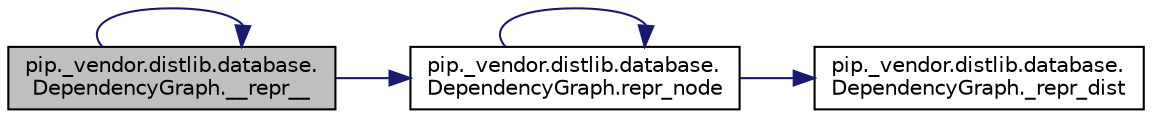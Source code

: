digraph "pip._vendor.distlib.database.DependencyGraph.__repr__"
{
 // LATEX_PDF_SIZE
  edge [fontname="Helvetica",fontsize="10",labelfontname="Helvetica",labelfontsize="10"];
  node [fontname="Helvetica",fontsize="10",shape=record];
  rankdir="LR";
  Node1 [label="pip._vendor.distlib.database.\lDependencyGraph.__repr__",height=0.2,width=0.4,color="black", fillcolor="grey75", style="filled", fontcolor="black",tooltip=" "];
  Node1 -> Node1 [color="midnightblue",fontsize="10",style="solid",fontname="Helvetica"];
  Node1 -> Node2 [color="midnightblue",fontsize="10",style="solid",fontname="Helvetica"];
  Node2 [label="pip._vendor.distlib.database.\lDependencyGraph.repr_node",height=0.2,width=0.4,color="black", fillcolor="white", style="filled",URL="$d6/d1f/classpip_1_1__vendor_1_1distlib_1_1database_1_1_dependency_graph.html#ae34e4ffde44d8f82b4ca446e51c81a2c",tooltip=" "];
  Node2 -> Node3 [color="midnightblue",fontsize="10",style="solid",fontname="Helvetica"];
  Node3 [label="pip._vendor.distlib.database.\lDependencyGraph._repr_dist",height=0.2,width=0.4,color="black", fillcolor="white", style="filled",URL="$d6/d1f/classpip_1_1__vendor_1_1distlib_1_1database_1_1_dependency_graph.html#a94ac643c09b5f5b8584f9c6e9aa3cfb8",tooltip=" "];
  Node2 -> Node2 [color="midnightblue",fontsize="10",style="solid",fontname="Helvetica"];
}
